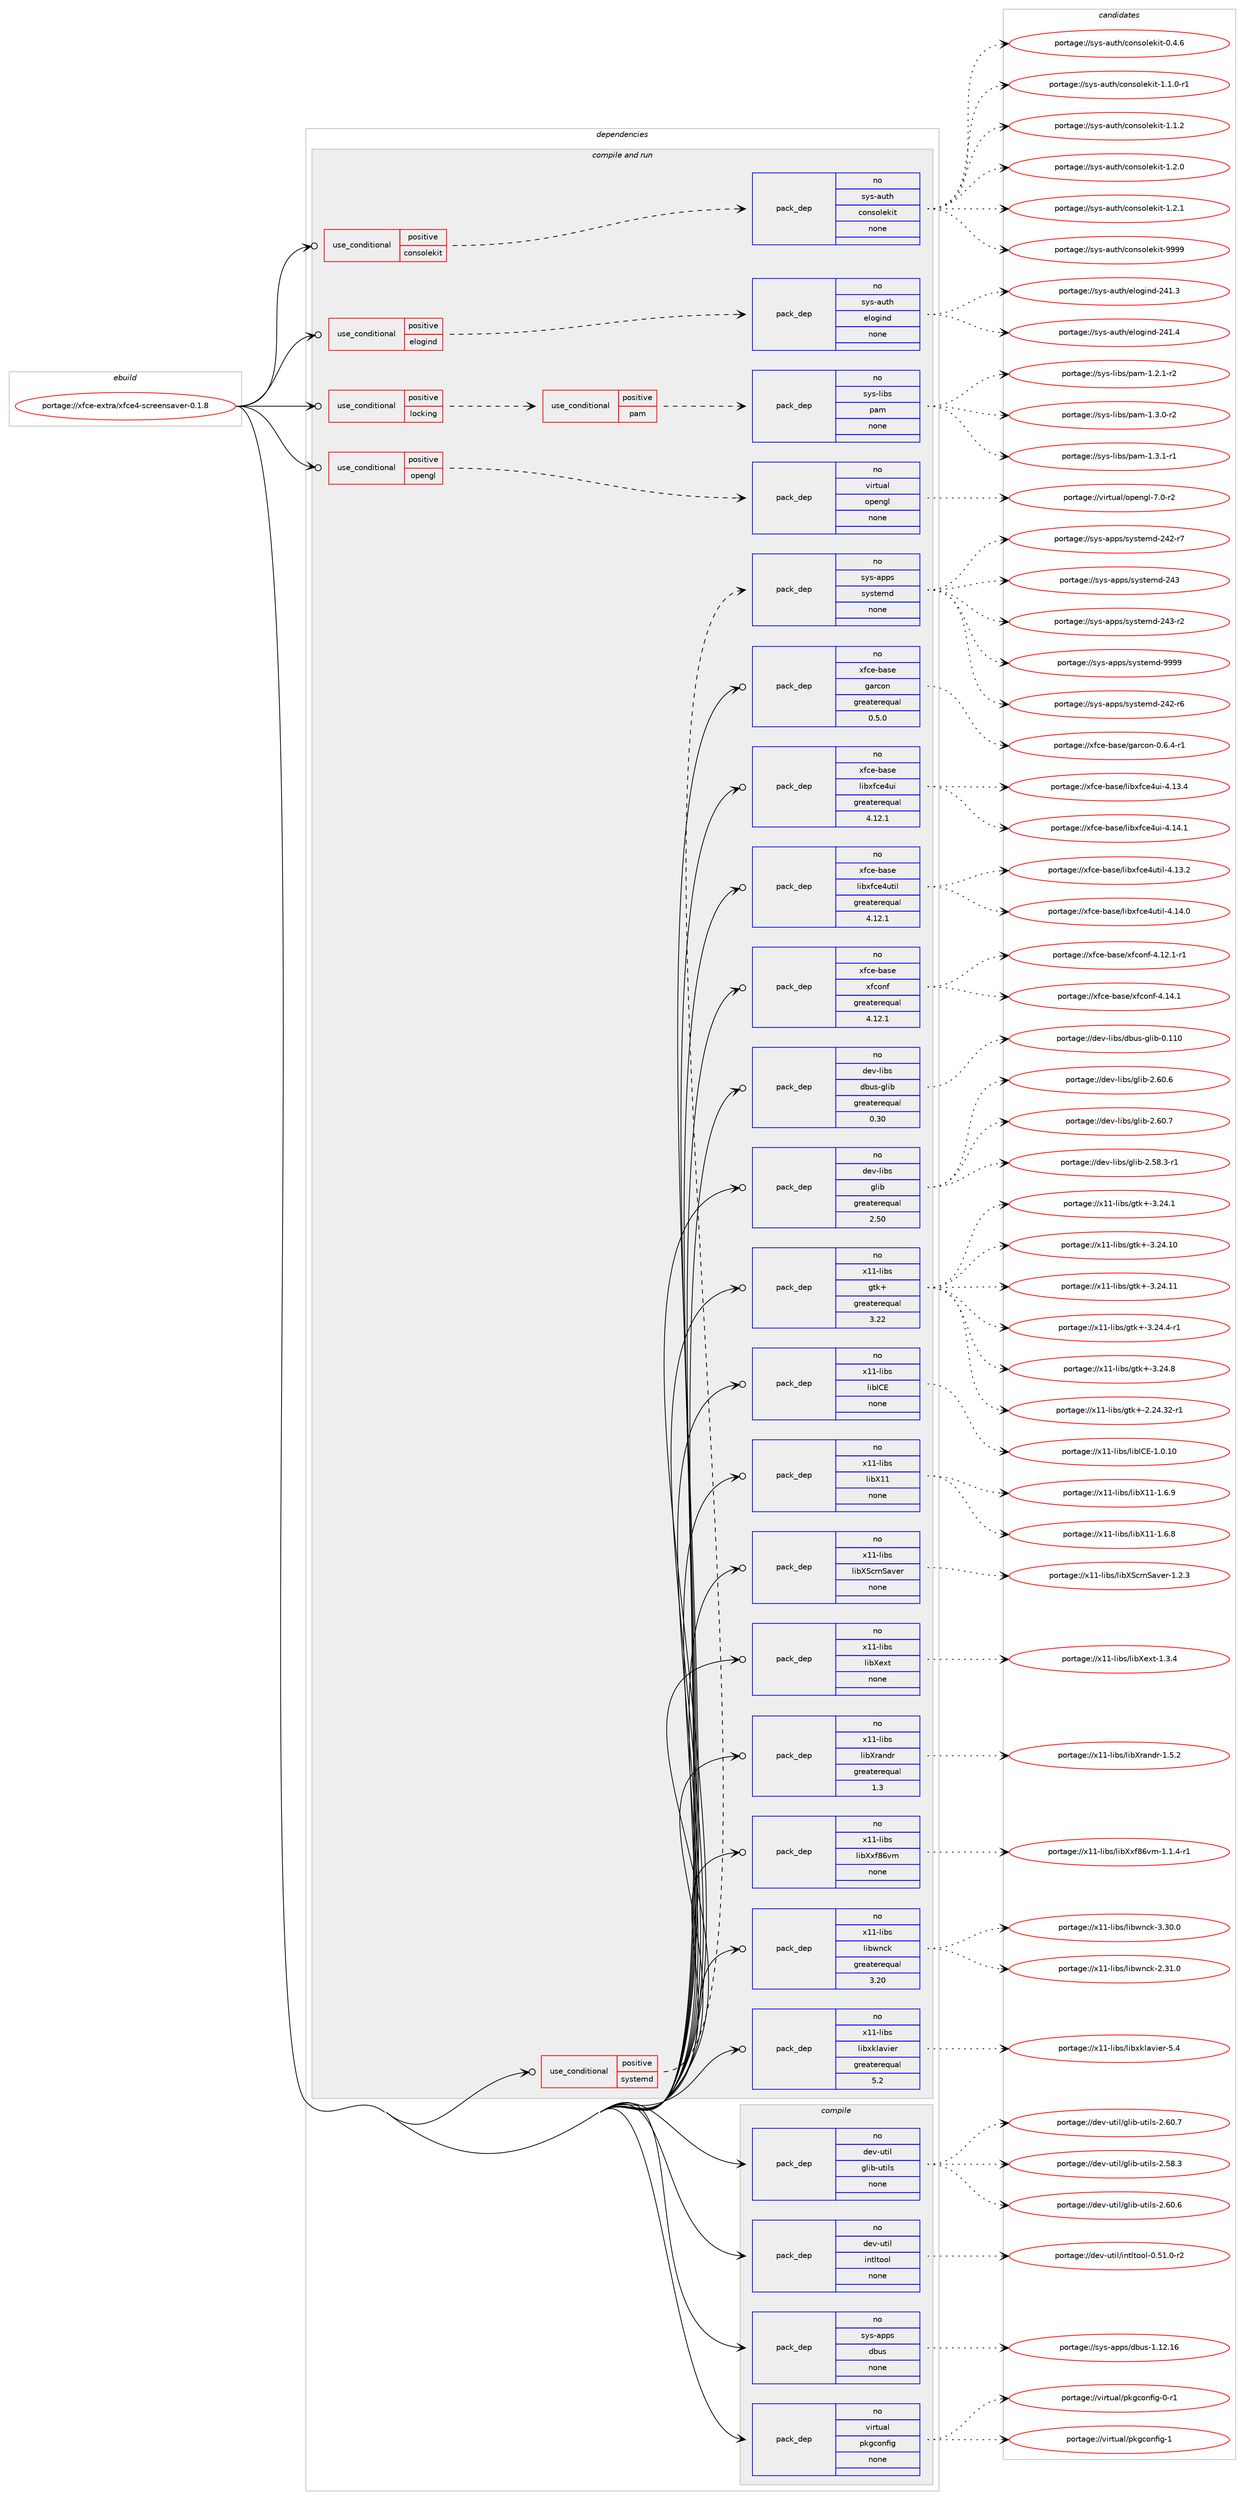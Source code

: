 digraph prolog {

# *************
# Graph options
# *************

newrank=true;
concentrate=true;
compound=true;
graph [rankdir=LR,fontname=Helvetica,fontsize=10,ranksep=1.5];#, ranksep=2.5, nodesep=0.2];
edge  [arrowhead=vee];
node  [fontname=Helvetica,fontsize=10];

# **********
# The ebuild
# **********

subgraph cluster_leftcol {
color=gray;
rank=same;
label=<<i>ebuild</i>>;
id [label="portage://xfce-extra/xfce4-screensaver-0.1.8", color=red, width=4, href="../xfce-extra/xfce4-screensaver-0.1.8.svg"];
}

# ****************
# The dependencies
# ****************

subgraph cluster_midcol {
color=gray;
label=<<i>dependencies</i>>;
subgraph cluster_compile {
fillcolor="#eeeeee";
style=filled;
label=<<i>compile</i>>;
subgraph pack344166 {
dependency462163 [label=<<TABLE BORDER="0" CELLBORDER="1" CELLSPACING="0" CELLPADDING="4" WIDTH="220"><TR><TD ROWSPAN="6" CELLPADDING="30">pack_dep</TD></TR><TR><TD WIDTH="110">no</TD></TR><TR><TD>dev-util</TD></TR><TR><TD>glib-utils</TD></TR><TR><TD>none</TD></TR><TR><TD></TD></TR></TABLE>>, shape=none, color=blue];
}
id:e -> dependency462163:w [weight=20,style="solid",arrowhead="vee"];
subgraph pack344167 {
dependency462164 [label=<<TABLE BORDER="0" CELLBORDER="1" CELLSPACING="0" CELLPADDING="4" WIDTH="220"><TR><TD ROWSPAN="6" CELLPADDING="30">pack_dep</TD></TR><TR><TD WIDTH="110">no</TD></TR><TR><TD>dev-util</TD></TR><TR><TD>intltool</TD></TR><TR><TD>none</TD></TR><TR><TD></TD></TR></TABLE>>, shape=none, color=blue];
}
id:e -> dependency462164:w [weight=20,style="solid",arrowhead="vee"];
subgraph pack344168 {
dependency462165 [label=<<TABLE BORDER="0" CELLBORDER="1" CELLSPACING="0" CELLPADDING="4" WIDTH="220"><TR><TD ROWSPAN="6" CELLPADDING="30">pack_dep</TD></TR><TR><TD WIDTH="110">no</TD></TR><TR><TD>sys-apps</TD></TR><TR><TD>dbus</TD></TR><TR><TD>none</TD></TR><TR><TD></TD></TR></TABLE>>, shape=none, color=blue];
}
id:e -> dependency462165:w [weight=20,style="solid",arrowhead="vee"];
subgraph pack344169 {
dependency462166 [label=<<TABLE BORDER="0" CELLBORDER="1" CELLSPACING="0" CELLPADDING="4" WIDTH="220"><TR><TD ROWSPAN="6" CELLPADDING="30">pack_dep</TD></TR><TR><TD WIDTH="110">no</TD></TR><TR><TD>virtual</TD></TR><TR><TD>pkgconfig</TD></TR><TR><TD>none</TD></TR><TR><TD></TD></TR></TABLE>>, shape=none, color=blue];
}
id:e -> dependency462166:w [weight=20,style="solid",arrowhead="vee"];
}
subgraph cluster_compileandrun {
fillcolor="#eeeeee";
style=filled;
label=<<i>compile and run</i>>;
subgraph cond109620 {
dependency462167 [label=<<TABLE BORDER="0" CELLBORDER="1" CELLSPACING="0" CELLPADDING="4"><TR><TD ROWSPAN="3" CELLPADDING="10">use_conditional</TD></TR><TR><TD>positive</TD></TR><TR><TD>consolekit</TD></TR></TABLE>>, shape=none, color=red];
subgraph pack344170 {
dependency462168 [label=<<TABLE BORDER="0" CELLBORDER="1" CELLSPACING="0" CELLPADDING="4" WIDTH="220"><TR><TD ROWSPAN="6" CELLPADDING="30">pack_dep</TD></TR><TR><TD WIDTH="110">no</TD></TR><TR><TD>sys-auth</TD></TR><TR><TD>consolekit</TD></TR><TR><TD>none</TD></TR><TR><TD></TD></TR></TABLE>>, shape=none, color=blue];
}
dependency462167:e -> dependency462168:w [weight=20,style="dashed",arrowhead="vee"];
}
id:e -> dependency462167:w [weight=20,style="solid",arrowhead="odotvee"];
subgraph cond109621 {
dependency462169 [label=<<TABLE BORDER="0" CELLBORDER="1" CELLSPACING="0" CELLPADDING="4"><TR><TD ROWSPAN="3" CELLPADDING="10">use_conditional</TD></TR><TR><TD>positive</TD></TR><TR><TD>elogind</TD></TR></TABLE>>, shape=none, color=red];
subgraph pack344171 {
dependency462170 [label=<<TABLE BORDER="0" CELLBORDER="1" CELLSPACING="0" CELLPADDING="4" WIDTH="220"><TR><TD ROWSPAN="6" CELLPADDING="30">pack_dep</TD></TR><TR><TD WIDTH="110">no</TD></TR><TR><TD>sys-auth</TD></TR><TR><TD>elogind</TD></TR><TR><TD>none</TD></TR><TR><TD></TD></TR></TABLE>>, shape=none, color=blue];
}
dependency462169:e -> dependency462170:w [weight=20,style="dashed",arrowhead="vee"];
}
id:e -> dependency462169:w [weight=20,style="solid",arrowhead="odotvee"];
subgraph cond109622 {
dependency462171 [label=<<TABLE BORDER="0" CELLBORDER="1" CELLSPACING="0" CELLPADDING="4"><TR><TD ROWSPAN="3" CELLPADDING="10">use_conditional</TD></TR><TR><TD>positive</TD></TR><TR><TD>locking</TD></TR></TABLE>>, shape=none, color=red];
subgraph cond109623 {
dependency462172 [label=<<TABLE BORDER="0" CELLBORDER="1" CELLSPACING="0" CELLPADDING="4"><TR><TD ROWSPAN="3" CELLPADDING="10">use_conditional</TD></TR><TR><TD>positive</TD></TR><TR><TD>pam</TD></TR></TABLE>>, shape=none, color=red];
subgraph pack344172 {
dependency462173 [label=<<TABLE BORDER="0" CELLBORDER="1" CELLSPACING="0" CELLPADDING="4" WIDTH="220"><TR><TD ROWSPAN="6" CELLPADDING="30">pack_dep</TD></TR><TR><TD WIDTH="110">no</TD></TR><TR><TD>sys-libs</TD></TR><TR><TD>pam</TD></TR><TR><TD>none</TD></TR><TR><TD></TD></TR></TABLE>>, shape=none, color=blue];
}
dependency462172:e -> dependency462173:w [weight=20,style="dashed",arrowhead="vee"];
}
dependency462171:e -> dependency462172:w [weight=20,style="dashed",arrowhead="vee"];
}
id:e -> dependency462171:w [weight=20,style="solid",arrowhead="odotvee"];
subgraph cond109624 {
dependency462174 [label=<<TABLE BORDER="0" CELLBORDER="1" CELLSPACING="0" CELLPADDING="4"><TR><TD ROWSPAN="3" CELLPADDING="10">use_conditional</TD></TR><TR><TD>positive</TD></TR><TR><TD>opengl</TD></TR></TABLE>>, shape=none, color=red];
subgraph pack344173 {
dependency462175 [label=<<TABLE BORDER="0" CELLBORDER="1" CELLSPACING="0" CELLPADDING="4" WIDTH="220"><TR><TD ROWSPAN="6" CELLPADDING="30">pack_dep</TD></TR><TR><TD WIDTH="110">no</TD></TR><TR><TD>virtual</TD></TR><TR><TD>opengl</TD></TR><TR><TD>none</TD></TR><TR><TD></TD></TR></TABLE>>, shape=none, color=blue];
}
dependency462174:e -> dependency462175:w [weight=20,style="dashed",arrowhead="vee"];
}
id:e -> dependency462174:w [weight=20,style="solid",arrowhead="odotvee"];
subgraph cond109625 {
dependency462176 [label=<<TABLE BORDER="0" CELLBORDER="1" CELLSPACING="0" CELLPADDING="4"><TR><TD ROWSPAN="3" CELLPADDING="10">use_conditional</TD></TR><TR><TD>positive</TD></TR><TR><TD>systemd</TD></TR></TABLE>>, shape=none, color=red];
subgraph pack344174 {
dependency462177 [label=<<TABLE BORDER="0" CELLBORDER="1" CELLSPACING="0" CELLPADDING="4" WIDTH="220"><TR><TD ROWSPAN="6" CELLPADDING="30">pack_dep</TD></TR><TR><TD WIDTH="110">no</TD></TR><TR><TD>sys-apps</TD></TR><TR><TD>systemd</TD></TR><TR><TD>none</TD></TR><TR><TD></TD></TR></TABLE>>, shape=none, color=blue];
}
dependency462176:e -> dependency462177:w [weight=20,style="dashed",arrowhead="vee"];
}
id:e -> dependency462176:w [weight=20,style="solid",arrowhead="odotvee"];
subgraph pack344175 {
dependency462178 [label=<<TABLE BORDER="0" CELLBORDER="1" CELLSPACING="0" CELLPADDING="4" WIDTH="220"><TR><TD ROWSPAN="6" CELLPADDING="30">pack_dep</TD></TR><TR><TD WIDTH="110">no</TD></TR><TR><TD>dev-libs</TD></TR><TR><TD>dbus-glib</TD></TR><TR><TD>greaterequal</TD></TR><TR><TD>0.30</TD></TR></TABLE>>, shape=none, color=blue];
}
id:e -> dependency462178:w [weight=20,style="solid",arrowhead="odotvee"];
subgraph pack344176 {
dependency462179 [label=<<TABLE BORDER="0" CELLBORDER="1" CELLSPACING="0" CELLPADDING="4" WIDTH="220"><TR><TD ROWSPAN="6" CELLPADDING="30">pack_dep</TD></TR><TR><TD WIDTH="110">no</TD></TR><TR><TD>dev-libs</TD></TR><TR><TD>glib</TD></TR><TR><TD>greaterequal</TD></TR><TR><TD>2.50</TD></TR></TABLE>>, shape=none, color=blue];
}
id:e -> dependency462179:w [weight=20,style="solid",arrowhead="odotvee"];
subgraph pack344177 {
dependency462180 [label=<<TABLE BORDER="0" CELLBORDER="1" CELLSPACING="0" CELLPADDING="4" WIDTH="220"><TR><TD ROWSPAN="6" CELLPADDING="30">pack_dep</TD></TR><TR><TD WIDTH="110">no</TD></TR><TR><TD>x11-libs</TD></TR><TR><TD>gtk+</TD></TR><TR><TD>greaterequal</TD></TR><TR><TD>3.22</TD></TR></TABLE>>, shape=none, color=blue];
}
id:e -> dependency462180:w [weight=20,style="solid",arrowhead="odotvee"];
subgraph pack344178 {
dependency462181 [label=<<TABLE BORDER="0" CELLBORDER="1" CELLSPACING="0" CELLPADDING="4" WIDTH="220"><TR><TD ROWSPAN="6" CELLPADDING="30">pack_dep</TD></TR><TR><TD WIDTH="110">no</TD></TR><TR><TD>x11-libs</TD></TR><TR><TD>libICE</TD></TR><TR><TD>none</TD></TR><TR><TD></TD></TR></TABLE>>, shape=none, color=blue];
}
id:e -> dependency462181:w [weight=20,style="solid",arrowhead="odotvee"];
subgraph pack344179 {
dependency462182 [label=<<TABLE BORDER="0" CELLBORDER="1" CELLSPACING="0" CELLPADDING="4" WIDTH="220"><TR><TD ROWSPAN="6" CELLPADDING="30">pack_dep</TD></TR><TR><TD WIDTH="110">no</TD></TR><TR><TD>x11-libs</TD></TR><TR><TD>libX11</TD></TR><TR><TD>none</TD></TR><TR><TD></TD></TR></TABLE>>, shape=none, color=blue];
}
id:e -> dependency462182:w [weight=20,style="solid",arrowhead="odotvee"];
subgraph pack344180 {
dependency462183 [label=<<TABLE BORDER="0" CELLBORDER="1" CELLSPACING="0" CELLPADDING="4" WIDTH="220"><TR><TD ROWSPAN="6" CELLPADDING="30">pack_dep</TD></TR><TR><TD WIDTH="110">no</TD></TR><TR><TD>x11-libs</TD></TR><TR><TD>libXScrnSaver</TD></TR><TR><TD>none</TD></TR><TR><TD></TD></TR></TABLE>>, shape=none, color=blue];
}
id:e -> dependency462183:w [weight=20,style="solid",arrowhead="odotvee"];
subgraph pack344181 {
dependency462184 [label=<<TABLE BORDER="0" CELLBORDER="1" CELLSPACING="0" CELLPADDING="4" WIDTH="220"><TR><TD ROWSPAN="6" CELLPADDING="30">pack_dep</TD></TR><TR><TD WIDTH="110">no</TD></TR><TR><TD>x11-libs</TD></TR><TR><TD>libXext</TD></TR><TR><TD>none</TD></TR><TR><TD></TD></TR></TABLE>>, shape=none, color=blue];
}
id:e -> dependency462184:w [weight=20,style="solid",arrowhead="odotvee"];
subgraph pack344182 {
dependency462185 [label=<<TABLE BORDER="0" CELLBORDER="1" CELLSPACING="0" CELLPADDING="4" WIDTH="220"><TR><TD ROWSPAN="6" CELLPADDING="30">pack_dep</TD></TR><TR><TD WIDTH="110">no</TD></TR><TR><TD>x11-libs</TD></TR><TR><TD>libXrandr</TD></TR><TR><TD>greaterequal</TD></TR><TR><TD>1.3</TD></TR></TABLE>>, shape=none, color=blue];
}
id:e -> dependency462185:w [weight=20,style="solid",arrowhead="odotvee"];
subgraph pack344183 {
dependency462186 [label=<<TABLE BORDER="0" CELLBORDER="1" CELLSPACING="0" CELLPADDING="4" WIDTH="220"><TR><TD ROWSPAN="6" CELLPADDING="30">pack_dep</TD></TR><TR><TD WIDTH="110">no</TD></TR><TR><TD>x11-libs</TD></TR><TR><TD>libXxf86vm</TD></TR><TR><TD>none</TD></TR><TR><TD></TD></TR></TABLE>>, shape=none, color=blue];
}
id:e -> dependency462186:w [weight=20,style="solid",arrowhead="odotvee"];
subgraph pack344184 {
dependency462187 [label=<<TABLE BORDER="0" CELLBORDER="1" CELLSPACING="0" CELLPADDING="4" WIDTH="220"><TR><TD ROWSPAN="6" CELLPADDING="30">pack_dep</TD></TR><TR><TD WIDTH="110">no</TD></TR><TR><TD>x11-libs</TD></TR><TR><TD>libwnck</TD></TR><TR><TD>greaterequal</TD></TR><TR><TD>3.20</TD></TR></TABLE>>, shape=none, color=blue];
}
id:e -> dependency462187:w [weight=20,style="solid",arrowhead="odotvee"];
subgraph pack344185 {
dependency462188 [label=<<TABLE BORDER="0" CELLBORDER="1" CELLSPACING="0" CELLPADDING="4" WIDTH="220"><TR><TD ROWSPAN="6" CELLPADDING="30">pack_dep</TD></TR><TR><TD WIDTH="110">no</TD></TR><TR><TD>x11-libs</TD></TR><TR><TD>libxklavier</TD></TR><TR><TD>greaterequal</TD></TR><TR><TD>5.2</TD></TR></TABLE>>, shape=none, color=blue];
}
id:e -> dependency462188:w [weight=20,style="solid",arrowhead="odotvee"];
subgraph pack344186 {
dependency462189 [label=<<TABLE BORDER="0" CELLBORDER="1" CELLSPACING="0" CELLPADDING="4" WIDTH="220"><TR><TD ROWSPAN="6" CELLPADDING="30">pack_dep</TD></TR><TR><TD WIDTH="110">no</TD></TR><TR><TD>xfce-base</TD></TR><TR><TD>garcon</TD></TR><TR><TD>greaterequal</TD></TR><TR><TD>0.5.0</TD></TR></TABLE>>, shape=none, color=blue];
}
id:e -> dependency462189:w [weight=20,style="solid",arrowhead="odotvee"];
subgraph pack344187 {
dependency462190 [label=<<TABLE BORDER="0" CELLBORDER="1" CELLSPACING="0" CELLPADDING="4" WIDTH="220"><TR><TD ROWSPAN="6" CELLPADDING="30">pack_dep</TD></TR><TR><TD WIDTH="110">no</TD></TR><TR><TD>xfce-base</TD></TR><TR><TD>libxfce4ui</TD></TR><TR><TD>greaterequal</TD></TR><TR><TD>4.12.1</TD></TR></TABLE>>, shape=none, color=blue];
}
id:e -> dependency462190:w [weight=20,style="solid",arrowhead="odotvee"];
subgraph pack344188 {
dependency462191 [label=<<TABLE BORDER="0" CELLBORDER="1" CELLSPACING="0" CELLPADDING="4" WIDTH="220"><TR><TD ROWSPAN="6" CELLPADDING="30">pack_dep</TD></TR><TR><TD WIDTH="110">no</TD></TR><TR><TD>xfce-base</TD></TR><TR><TD>libxfce4util</TD></TR><TR><TD>greaterequal</TD></TR><TR><TD>4.12.1</TD></TR></TABLE>>, shape=none, color=blue];
}
id:e -> dependency462191:w [weight=20,style="solid",arrowhead="odotvee"];
subgraph pack344189 {
dependency462192 [label=<<TABLE BORDER="0" CELLBORDER="1" CELLSPACING="0" CELLPADDING="4" WIDTH="220"><TR><TD ROWSPAN="6" CELLPADDING="30">pack_dep</TD></TR><TR><TD WIDTH="110">no</TD></TR><TR><TD>xfce-base</TD></TR><TR><TD>xfconf</TD></TR><TR><TD>greaterequal</TD></TR><TR><TD>4.12.1</TD></TR></TABLE>>, shape=none, color=blue];
}
id:e -> dependency462192:w [weight=20,style="solid",arrowhead="odotvee"];
}
subgraph cluster_run {
fillcolor="#eeeeee";
style=filled;
label=<<i>run</i>>;
}
}

# **************
# The candidates
# **************

subgraph cluster_choices {
rank=same;
color=gray;
label=<<i>candidates</i>>;

subgraph choice344166 {
color=black;
nodesep=1;
choiceportage1001011184511711610510847103108105984511711610510811545504653564651 [label="portage://dev-util/glib-utils-2.58.3", color=red, width=4,href="../dev-util/glib-utils-2.58.3.svg"];
choiceportage1001011184511711610510847103108105984511711610510811545504654484654 [label="portage://dev-util/glib-utils-2.60.6", color=red, width=4,href="../dev-util/glib-utils-2.60.6.svg"];
choiceportage1001011184511711610510847103108105984511711610510811545504654484655 [label="portage://dev-util/glib-utils-2.60.7", color=red, width=4,href="../dev-util/glib-utils-2.60.7.svg"];
dependency462163:e -> choiceportage1001011184511711610510847103108105984511711610510811545504653564651:w [style=dotted,weight="100"];
dependency462163:e -> choiceportage1001011184511711610510847103108105984511711610510811545504654484654:w [style=dotted,weight="100"];
dependency462163:e -> choiceportage1001011184511711610510847103108105984511711610510811545504654484655:w [style=dotted,weight="100"];
}
subgraph choice344167 {
color=black;
nodesep=1;
choiceportage1001011184511711610510847105110116108116111111108454846534946484511450 [label="portage://dev-util/intltool-0.51.0-r2", color=red, width=4,href="../dev-util/intltool-0.51.0-r2.svg"];
dependency462164:e -> choiceportage1001011184511711610510847105110116108116111111108454846534946484511450:w [style=dotted,weight="100"];
}
subgraph choice344168 {
color=black;
nodesep=1;
choiceportage115121115459711211211547100981171154549464950464954 [label="portage://sys-apps/dbus-1.12.16", color=red, width=4,href="../sys-apps/dbus-1.12.16.svg"];
dependency462165:e -> choiceportage115121115459711211211547100981171154549464950464954:w [style=dotted,weight="100"];
}
subgraph choice344169 {
color=black;
nodesep=1;
choiceportage11810511411611797108471121071039911111010210510345484511449 [label="portage://virtual/pkgconfig-0-r1", color=red, width=4,href="../virtual/pkgconfig-0-r1.svg"];
choiceportage1181051141161179710847112107103991111101021051034549 [label="portage://virtual/pkgconfig-1", color=red, width=4,href="../virtual/pkgconfig-1.svg"];
dependency462166:e -> choiceportage11810511411611797108471121071039911111010210510345484511449:w [style=dotted,weight="100"];
dependency462166:e -> choiceportage1181051141161179710847112107103991111101021051034549:w [style=dotted,weight="100"];
}
subgraph choice344170 {
color=black;
nodesep=1;
choiceportage11512111545971171161044799111110115111108101107105116454846524654 [label="portage://sys-auth/consolekit-0.4.6", color=red, width=4,href="../sys-auth/consolekit-0.4.6.svg"];
choiceportage115121115459711711610447991111101151111081011071051164549464946484511449 [label="portage://sys-auth/consolekit-1.1.0-r1", color=red, width=4,href="../sys-auth/consolekit-1.1.0-r1.svg"];
choiceportage11512111545971171161044799111110115111108101107105116454946494650 [label="portage://sys-auth/consolekit-1.1.2", color=red, width=4,href="../sys-auth/consolekit-1.1.2.svg"];
choiceportage11512111545971171161044799111110115111108101107105116454946504648 [label="portage://sys-auth/consolekit-1.2.0", color=red, width=4,href="../sys-auth/consolekit-1.2.0.svg"];
choiceportage11512111545971171161044799111110115111108101107105116454946504649 [label="portage://sys-auth/consolekit-1.2.1", color=red, width=4,href="../sys-auth/consolekit-1.2.1.svg"];
choiceportage115121115459711711610447991111101151111081011071051164557575757 [label="portage://sys-auth/consolekit-9999", color=red, width=4,href="../sys-auth/consolekit-9999.svg"];
dependency462168:e -> choiceportage11512111545971171161044799111110115111108101107105116454846524654:w [style=dotted,weight="100"];
dependency462168:e -> choiceportage115121115459711711610447991111101151111081011071051164549464946484511449:w [style=dotted,weight="100"];
dependency462168:e -> choiceportage11512111545971171161044799111110115111108101107105116454946494650:w [style=dotted,weight="100"];
dependency462168:e -> choiceportage11512111545971171161044799111110115111108101107105116454946504648:w [style=dotted,weight="100"];
dependency462168:e -> choiceportage11512111545971171161044799111110115111108101107105116454946504649:w [style=dotted,weight="100"];
dependency462168:e -> choiceportage115121115459711711610447991111101151111081011071051164557575757:w [style=dotted,weight="100"];
}
subgraph choice344171 {
color=black;
nodesep=1;
choiceportage115121115459711711610447101108111103105110100455052494651 [label="portage://sys-auth/elogind-241.3", color=red, width=4,href="../sys-auth/elogind-241.3.svg"];
choiceportage115121115459711711610447101108111103105110100455052494652 [label="portage://sys-auth/elogind-241.4", color=red, width=4,href="../sys-auth/elogind-241.4.svg"];
dependency462170:e -> choiceportage115121115459711711610447101108111103105110100455052494651:w [style=dotted,weight="100"];
dependency462170:e -> choiceportage115121115459711711610447101108111103105110100455052494652:w [style=dotted,weight="100"];
}
subgraph choice344172 {
color=black;
nodesep=1;
choiceportage115121115451081059811547112971094549465046494511450 [label="portage://sys-libs/pam-1.2.1-r2", color=red, width=4,href="../sys-libs/pam-1.2.1-r2.svg"];
choiceportage115121115451081059811547112971094549465146484511450 [label="portage://sys-libs/pam-1.3.0-r2", color=red, width=4,href="../sys-libs/pam-1.3.0-r2.svg"];
choiceportage115121115451081059811547112971094549465146494511449 [label="portage://sys-libs/pam-1.3.1-r1", color=red, width=4,href="../sys-libs/pam-1.3.1-r1.svg"];
dependency462173:e -> choiceportage115121115451081059811547112971094549465046494511450:w [style=dotted,weight="100"];
dependency462173:e -> choiceportage115121115451081059811547112971094549465146484511450:w [style=dotted,weight="100"];
dependency462173:e -> choiceportage115121115451081059811547112971094549465146494511449:w [style=dotted,weight="100"];
}
subgraph choice344173 {
color=black;
nodesep=1;
choiceportage1181051141161179710847111112101110103108455546484511450 [label="portage://virtual/opengl-7.0-r2", color=red, width=4,href="../virtual/opengl-7.0-r2.svg"];
dependency462175:e -> choiceportage1181051141161179710847111112101110103108455546484511450:w [style=dotted,weight="100"];
}
subgraph choice344174 {
color=black;
nodesep=1;
choiceportage115121115459711211211547115121115116101109100455052504511454 [label="portage://sys-apps/systemd-242-r6", color=red, width=4,href="../sys-apps/systemd-242-r6.svg"];
choiceportage115121115459711211211547115121115116101109100455052504511455 [label="portage://sys-apps/systemd-242-r7", color=red, width=4,href="../sys-apps/systemd-242-r7.svg"];
choiceportage11512111545971121121154711512111511610110910045505251 [label="portage://sys-apps/systemd-243", color=red, width=4,href="../sys-apps/systemd-243.svg"];
choiceportage115121115459711211211547115121115116101109100455052514511450 [label="portage://sys-apps/systemd-243-r2", color=red, width=4,href="../sys-apps/systemd-243-r2.svg"];
choiceportage1151211154597112112115471151211151161011091004557575757 [label="portage://sys-apps/systemd-9999", color=red, width=4,href="../sys-apps/systemd-9999.svg"];
dependency462177:e -> choiceportage115121115459711211211547115121115116101109100455052504511454:w [style=dotted,weight="100"];
dependency462177:e -> choiceportage115121115459711211211547115121115116101109100455052504511455:w [style=dotted,weight="100"];
dependency462177:e -> choiceportage11512111545971121121154711512111511610110910045505251:w [style=dotted,weight="100"];
dependency462177:e -> choiceportage115121115459711211211547115121115116101109100455052514511450:w [style=dotted,weight="100"];
dependency462177:e -> choiceportage1151211154597112112115471151211151161011091004557575757:w [style=dotted,weight="100"];
}
subgraph choice344175 {
color=black;
nodesep=1;
choiceportage100101118451081059811547100981171154510310810598454846494948 [label="portage://dev-libs/dbus-glib-0.110", color=red, width=4,href="../dev-libs/dbus-glib-0.110.svg"];
dependency462178:e -> choiceportage100101118451081059811547100981171154510310810598454846494948:w [style=dotted,weight="100"];
}
subgraph choice344176 {
color=black;
nodesep=1;
choiceportage10010111845108105981154710310810598455046535646514511449 [label="portage://dev-libs/glib-2.58.3-r1", color=red, width=4,href="../dev-libs/glib-2.58.3-r1.svg"];
choiceportage1001011184510810598115471031081059845504654484654 [label="portage://dev-libs/glib-2.60.6", color=red, width=4,href="../dev-libs/glib-2.60.6.svg"];
choiceportage1001011184510810598115471031081059845504654484655 [label="portage://dev-libs/glib-2.60.7", color=red, width=4,href="../dev-libs/glib-2.60.7.svg"];
dependency462179:e -> choiceportage10010111845108105981154710310810598455046535646514511449:w [style=dotted,weight="100"];
dependency462179:e -> choiceportage1001011184510810598115471031081059845504654484654:w [style=dotted,weight="100"];
dependency462179:e -> choiceportage1001011184510810598115471031081059845504654484655:w [style=dotted,weight="100"];
}
subgraph choice344177 {
color=black;
nodesep=1;
choiceportage12049494510810598115471031161074345504650524651504511449 [label="portage://x11-libs/gtk+-2.24.32-r1", color=red, width=4,href="../x11-libs/gtk+-2.24.32-r1.svg"];
choiceportage12049494510810598115471031161074345514650524649 [label="portage://x11-libs/gtk+-3.24.1", color=red, width=4,href="../x11-libs/gtk+-3.24.1.svg"];
choiceportage1204949451081059811547103116107434551465052464948 [label="portage://x11-libs/gtk+-3.24.10", color=red, width=4,href="../x11-libs/gtk+-3.24.10.svg"];
choiceportage1204949451081059811547103116107434551465052464949 [label="portage://x11-libs/gtk+-3.24.11", color=red, width=4,href="../x11-libs/gtk+-3.24.11.svg"];
choiceportage120494945108105981154710311610743455146505246524511449 [label="portage://x11-libs/gtk+-3.24.4-r1", color=red, width=4,href="../x11-libs/gtk+-3.24.4-r1.svg"];
choiceportage12049494510810598115471031161074345514650524656 [label="portage://x11-libs/gtk+-3.24.8", color=red, width=4,href="../x11-libs/gtk+-3.24.8.svg"];
dependency462180:e -> choiceportage12049494510810598115471031161074345504650524651504511449:w [style=dotted,weight="100"];
dependency462180:e -> choiceportage12049494510810598115471031161074345514650524649:w [style=dotted,weight="100"];
dependency462180:e -> choiceportage1204949451081059811547103116107434551465052464948:w [style=dotted,weight="100"];
dependency462180:e -> choiceportage1204949451081059811547103116107434551465052464949:w [style=dotted,weight="100"];
dependency462180:e -> choiceportage120494945108105981154710311610743455146505246524511449:w [style=dotted,weight="100"];
dependency462180:e -> choiceportage12049494510810598115471031161074345514650524656:w [style=dotted,weight="100"];
}
subgraph choice344178 {
color=black;
nodesep=1;
choiceportage12049494510810598115471081059873676945494648464948 [label="portage://x11-libs/libICE-1.0.10", color=red, width=4,href="../x11-libs/libICE-1.0.10.svg"];
dependency462181:e -> choiceportage12049494510810598115471081059873676945494648464948:w [style=dotted,weight="100"];
}
subgraph choice344179 {
color=black;
nodesep=1;
choiceportage120494945108105981154710810598884949454946544656 [label="portage://x11-libs/libX11-1.6.8", color=red, width=4,href="../x11-libs/libX11-1.6.8.svg"];
choiceportage120494945108105981154710810598884949454946544657 [label="portage://x11-libs/libX11-1.6.9", color=red, width=4,href="../x11-libs/libX11-1.6.9.svg"];
dependency462182:e -> choiceportage120494945108105981154710810598884949454946544656:w [style=dotted,weight="100"];
dependency462182:e -> choiceportage120494945108105981154710810598884949454946544657:w [style=dotted,weight="100"];
}
subgraph choice344180 {
color=black;
nodesep=1;
choiceportage1204949451081059811547108105988883991141108397118101114454946504651 [label="portage://x11-libs/libXScrnSaver-1.2.3", color=red, width=4,href="../x11-libs/libXScrnSaver-1.2.3.svg"];
dependency462183:e -> choiceportage1204949451081059811547108105988883991141108397118101114454946504651:w [style=dotted,weight="100"];
}
subgraph choice344181 {
color=black;
nodesep=1;
choiceportage12049494510810598115471081059888101120116454946514652 [label="portage://x11-libs/libXext-1.3.4", color=red, width=4,href="../x11-libs/libXext-1.3.4.svg"];
dependency462184:e -> choiceportage12049494510810598115471081059888101120116454946514652:w [style=dotted,weight="100"];
}
subgraph choice344182 {
color=black;
nodesep=1;
choiceportage1204949451081059811547108105988811497110100114454946534650 [label="portage://x11-libs/libXrandr-1.5.2", color=red, width=4,href="../x11-libs/libXrandr-1.5.2.svg"];
dependency462185:e -> choiceportage1204949451081059811547108105988811497110100114454946534650:w [style=dotted,weight="100"];
}
subgraph choice344183 {
color=black;
nodesep=1;
choiceportage1204949451081059811547108105988812010256541181094549464946524511449 [label="portage://x11-libs/libXxf86vm-1.1.4-r1", color=red, width=4,href="../x11-libs/libXxf86vm-1.1.4-r1.svg"];
dependency462186:e -> choiceportage1204949451081059811547108105988812010256541181094549464946524511449:w [style=dotted,weight="100"];
}
subgraph choice344184 {
color=black;
nodesep=1;
choiceportage1204949451081059811547108105981191109910745504651494648 [label="portage://x11-libs/libwnck-2.31.0", color=red, width=4,href="../x11-libs/libwnck-2.31.0.svg"];
choiceportage1204949451081059811547108105981191109910745514651484648 [label="portage://x11-libs/libwnck-3.30.0", color=red, width=4,href="../x11-libs/libwnck-3.30.0.svg"];
dependency462187:e -> choiceportage1204949451081059811547108105981191109910745504651494648:w [style=dotted,weight="100"];
dependency462187:e -> choiceportage1204949451081059811547108105981191109910745514651484648:w [style=dotted,weight="100"];
}
subgraph choice344185 {
color=black;
nodesep=1;
choiceportage1204949451081059811547108105981201071089711810510111445534652 [label="portage://x11-libs/libxklavier-5.4", color=red, width=4,href="../x11-libs/libxklavier-5.4.svg"];
dependency462188:e -> choiceportage1204949451081059811547108105981201071089711810510111445534652:w [style=dotted,weight="100"];
}
subgraph choice344186 {
color=black;
nodesep=1;
choiceportage120102991014598971151014710397114991111104548465446524511449 [label="portage://xfce-base/garcon-0.6.4-r1", color=red, width=4,href="../xfce-base/garcon-0.6.4-r1.svg"];
dependency462189:e -> choiceportage120102991014598971151014710397114991111104548465446524511449:w [style=dotted,weight="100"];
}
subgraph choice344187 {
color=black;
nodesep=1;
choiceportage120102991014598971151014710810598120102991015211710545524649514652 [label="portage://xfce-base/libxfce4ui-4.13.4", color=red, width=4,href="../xfce-base/libxfce4ui-4.13.4.svg"];
choiceportage120102991014598971151014710810598120102991015211710545524649524649 [label="portage://xfce-base/libxfce4ui-4.14.1", color=red, width=4,href="../xfce-base/libxfce4ui-4.14.1.svg"];
dependency462190:e -> choiceportage120102991014598971151014710810598120102991015211710545524649514652:w [style=dotted,weight="100"];
dependency462190:e -> choiceportage120102991014598971151014710810598120102991015211710545524649524649:w [style=dotted,weight="100"];
}
subgraph choice344188 {
color=black;
nodesep=1;
choiceportage120102991014598971151014710810598120102991015211711610510845524649514650 [label="portage://xfce-base/libxfce4util-4.13.2", color=red, width=4,href="../xfce-base/libxfce4util-4.13.2.svg"];
choiceportage120102991014598971151014710810598120102991015211711610510845524649524648 [label="portage://xfce-base/libxfce4util-4.14.0", color=red, width=4,href="../xfce-base/libxfce4util-4.14.0.svg"];
dependency462191:e -> choiceportage120102991014598971151014710810598120102991015211711610510845524649514650:w [style=dotted,weight="100"];
dependency462191:e -> choiceportage120102991014598971151014710810598120102991015211711610510845524649524648:w [style=dotted,weight="100"];
}
subgraph choice344189 {
color=black;
nodesep=1;
choiceportage120102991014598971151014712010299111110102455246495046494511449 [label="portage://xfce-base/xfconf-4.12.1-r1", color=red, width=4,href="../xfce-base/xfconf-4.12.1-r1.svg"];
choiceportage12010299101459897115101471201029911111010245524649524649 [label="portage://xfce-base/xfconf-4.14.1", color=red, width=4,href="../xfce-base/xfconf-4.14.1.svg"];
dependency462192:e -> choiceportage120102991014598971151014712010299111110102455246495046494511449:w [style=dotted,weight="100"];
dependency462192:e -> choiceportage12010299101459897115101471201029911111010245524649524649:w [style=dotted,weight="100"];
}
}

}
